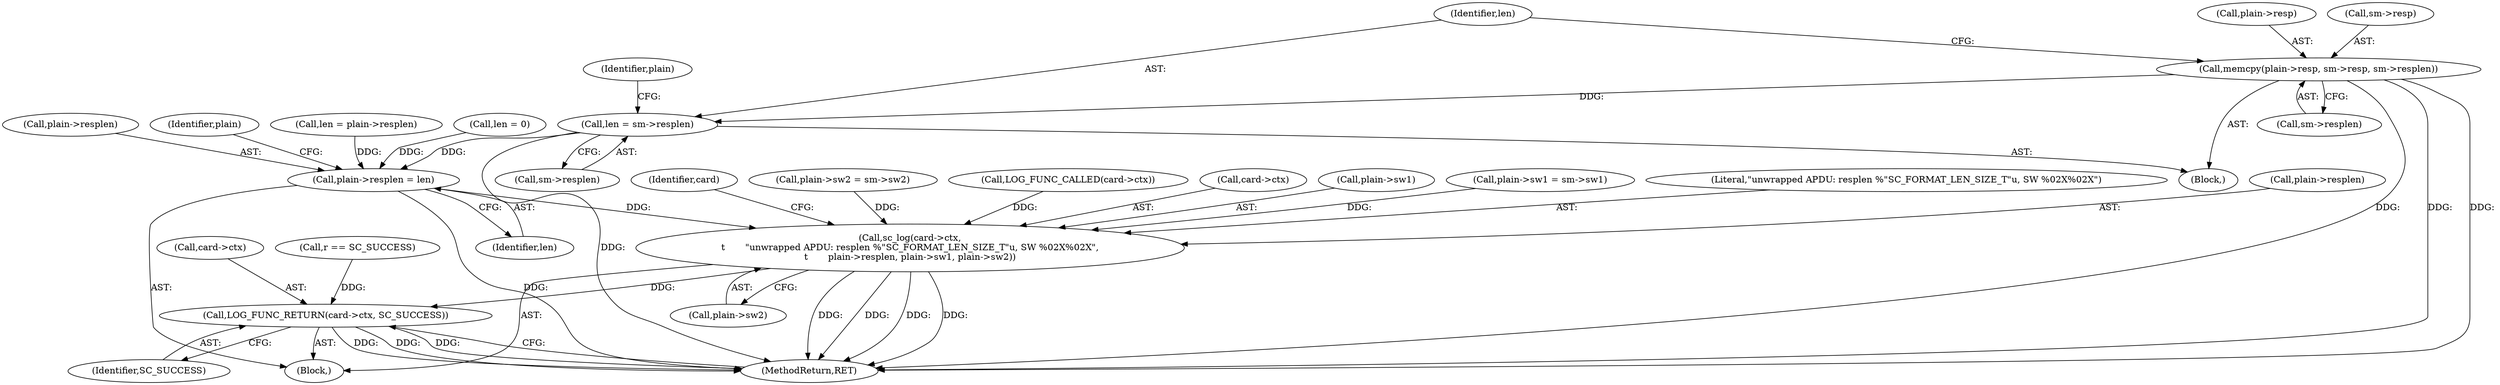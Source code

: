 digraph "0_OpenSC_360e95d45ac4123255a4c796db96337f332160ad#diff-d643a0fa169471dbf2912f4866dc49c5_1@API" {
"1000177" [label="(Call,memcpy(plain->resp, sm->resp, sm->resplen))"];
"1000187" [label="(Call,len = sm->resplen)"];
"1000192" [label="(Call,plain->resplen = len)"];
"1000211" [label="(Call,sc_log(card->ctx,\n\t       \"unwrapped APDU: resplen %\"SC_FORMAT_LEN_SIZE_T\"u, SW %02X%02X\",\n\t       plain->resplen, plain->sw1, plain->sw2))"];
"1000225" [label="(Call,LOG_FUNC_RETURN(card->ctx, SC_SUCCESS))"];
"1000227" [label="(Identifier,card)"];
"1000204" [label="(Call,plain->sw2 = sm->sw2)"];
"1000143" [label="(Call,r == SC_SUCCESS)"];
"1000177" [label="(Call,memcpy(plain->resp, sm->resp, sm->resplen))"];
"1000194" [label="(Identifier,plain)"];
"1000192" [label="(Call,plain->resplen = len)"];
"1000226" [label="(Call,card->ctx)"];
"1000128" [label="(Call,LOG_FUNC_CALLED(card->ctx))"];
"1000184" [label="(Call,sm->resplen)"];
"1000152" [label="(Call,len = plain->resplen)"];
"1000212" [label="(Call,card->ctx)"];
"1000230" [label="(MethodReturn,RET)"];
"1000187" [label="(Call,len = sm->resplen)"];
"1000219" [label="(Call,plain->sw1)"];
"1000211" [label="(Call,sc_log(card->ctx,\n\t       \"unwrapped APDU: resplen %\"SC_FORMAT_LEN_SIZE_T\"u, SW %02X%02X\",\n\t       plain->resplen, plain->sw1, plain->sw2))"];
"1000197" [label="(Call,plain->sw1 = sm->sw1)"];
"1000178" [label="(Call,plain->resp)"];
"1000229" [label="(Identifier,SC_SUCCESS)"];
"1000189" [label="(Call,sm->resplen)"];
"1000176" [label="(Block,)"];
"1000107" [label="(Call,len = 0)"];
"1000215" [label="(Literal,\"unwrapped APDU: resplen %\"SC_FORMAT_LEN_SIZE_T\"u, SW %02X%02X\")"];
"1000196" [label="(Identifier,len)"];
"1000225" [label="(Call,LOG_FUNC_RETURN(card->ctx, SC_SUCCESS))"];
"1000188" [label="(Identifier,len)"];
"1000216" [label="(Call,plain->resplen)"];
"1000181" [label="(Call,sm->resp)"];
"1000193" [label="(Call,plain->resplen)"];
"1000222" [label="(Call,plain->sw2)"];
"1000104" [label="(Block,)"];
"1000199" [label="(Identifier,plain)"];
"1000177" -> "1000176"  [label="AST: "];
"1000177" -> "1000184"  [label="CFG: "];
"1000178" -> "1000177"  [label="AST: "];
"1000181" -> "1000177"  [label="AST: "];
"1000184" -> "1000177"  [label="AST: "];
"1000188" -> "1000177"  [label="CFG: "];
"1000177" -> "1000230"  [label="DDG: "];
"1000177" -> "1000230"  [label="DDG: "];
"1000177" -> "1000230"  [label="DDG: "];
"1000177" -> "1000187"  [label="DDG: "];
"1000187" -> "1000176"  [label="AST: "];
"1000187" -> "1000189"  [label="CFG: "];
"1000188" -> "1000187"  [label="AST: "];
"1000189" -> "1000187"  [label="AST: "];
"1000194" -> "1000187"  [label="CFG: "];
"1000187" -> "1000230"  [label="DDG: "];
"1000187" -> "1000192"  [label="DDG: "];
"1000192" -> "1000104"  [label="AST: "];
"1000192" -> "1000196"  [label="CFG: "];
"1000193" -> "1000192"  [label="AST: "];
"1000196" -> "1000192"  [label="AST: "];
"1000199" -> "1000192"  [label="CFG: "];
"1000192" -> "1000230"  [label="DDG: "];
"1000107" -> "1000192"  [label="DDG: "];
"1000152" -> "1000192"  [label="DDG: "];
"1000192" -> "1000211"  [label="DDG: "];
"1000211" -> "1000104"  [label="AST: "];
"1000211" -> "1000222"  [label="CFG: "];
"1000212" -> "1000211"  [label="AST: "];
"1000215" -> "1000211"  [label="AST: "];
"1000216" -> "1000211"  [label="AST: "];
"1000219" -> "1000211"  [label="AST: "];
"1000222" -> "1000211"  [label="AST: "];
"1000227" -> "1000211"  [label="CFG: "];
"1000211" -> "1000230"  [label="DDG: "];
"1000211" -> "1000230"  [label="DDG: "];
"1000211" -> "1000230"  [label="DDG: "];
"1000211" -> "1000230"  [label="DDG: "];
"1000128" -> "1000211"  [label="DDG: "];
"1000197" -> "1000211"  [label="DDG: "];
"1000204" -> "1000211"  [label="DDG: "];
"1000211" -> "1000225"  [label="DDG: "];
"1000225" -> "1000104"  [label="AST: "];
"1000225" -> "1000229"  [label="CFG: "];
"1000226" -> "1000225"  [label="AST: "];
"1000229" -> "1000225"  [label="AST: "];
"1000230" -> "1000225"  [label="CFG: "];
"1000225" -> "1000230"  [label="DDG: "];
"1000225" -> "1000230"  [label="DDG: "];
"1000225" -> "1000230"  [label="DDG: "];
"1000143" -> "1000225"  [label="DDG: "];
}
